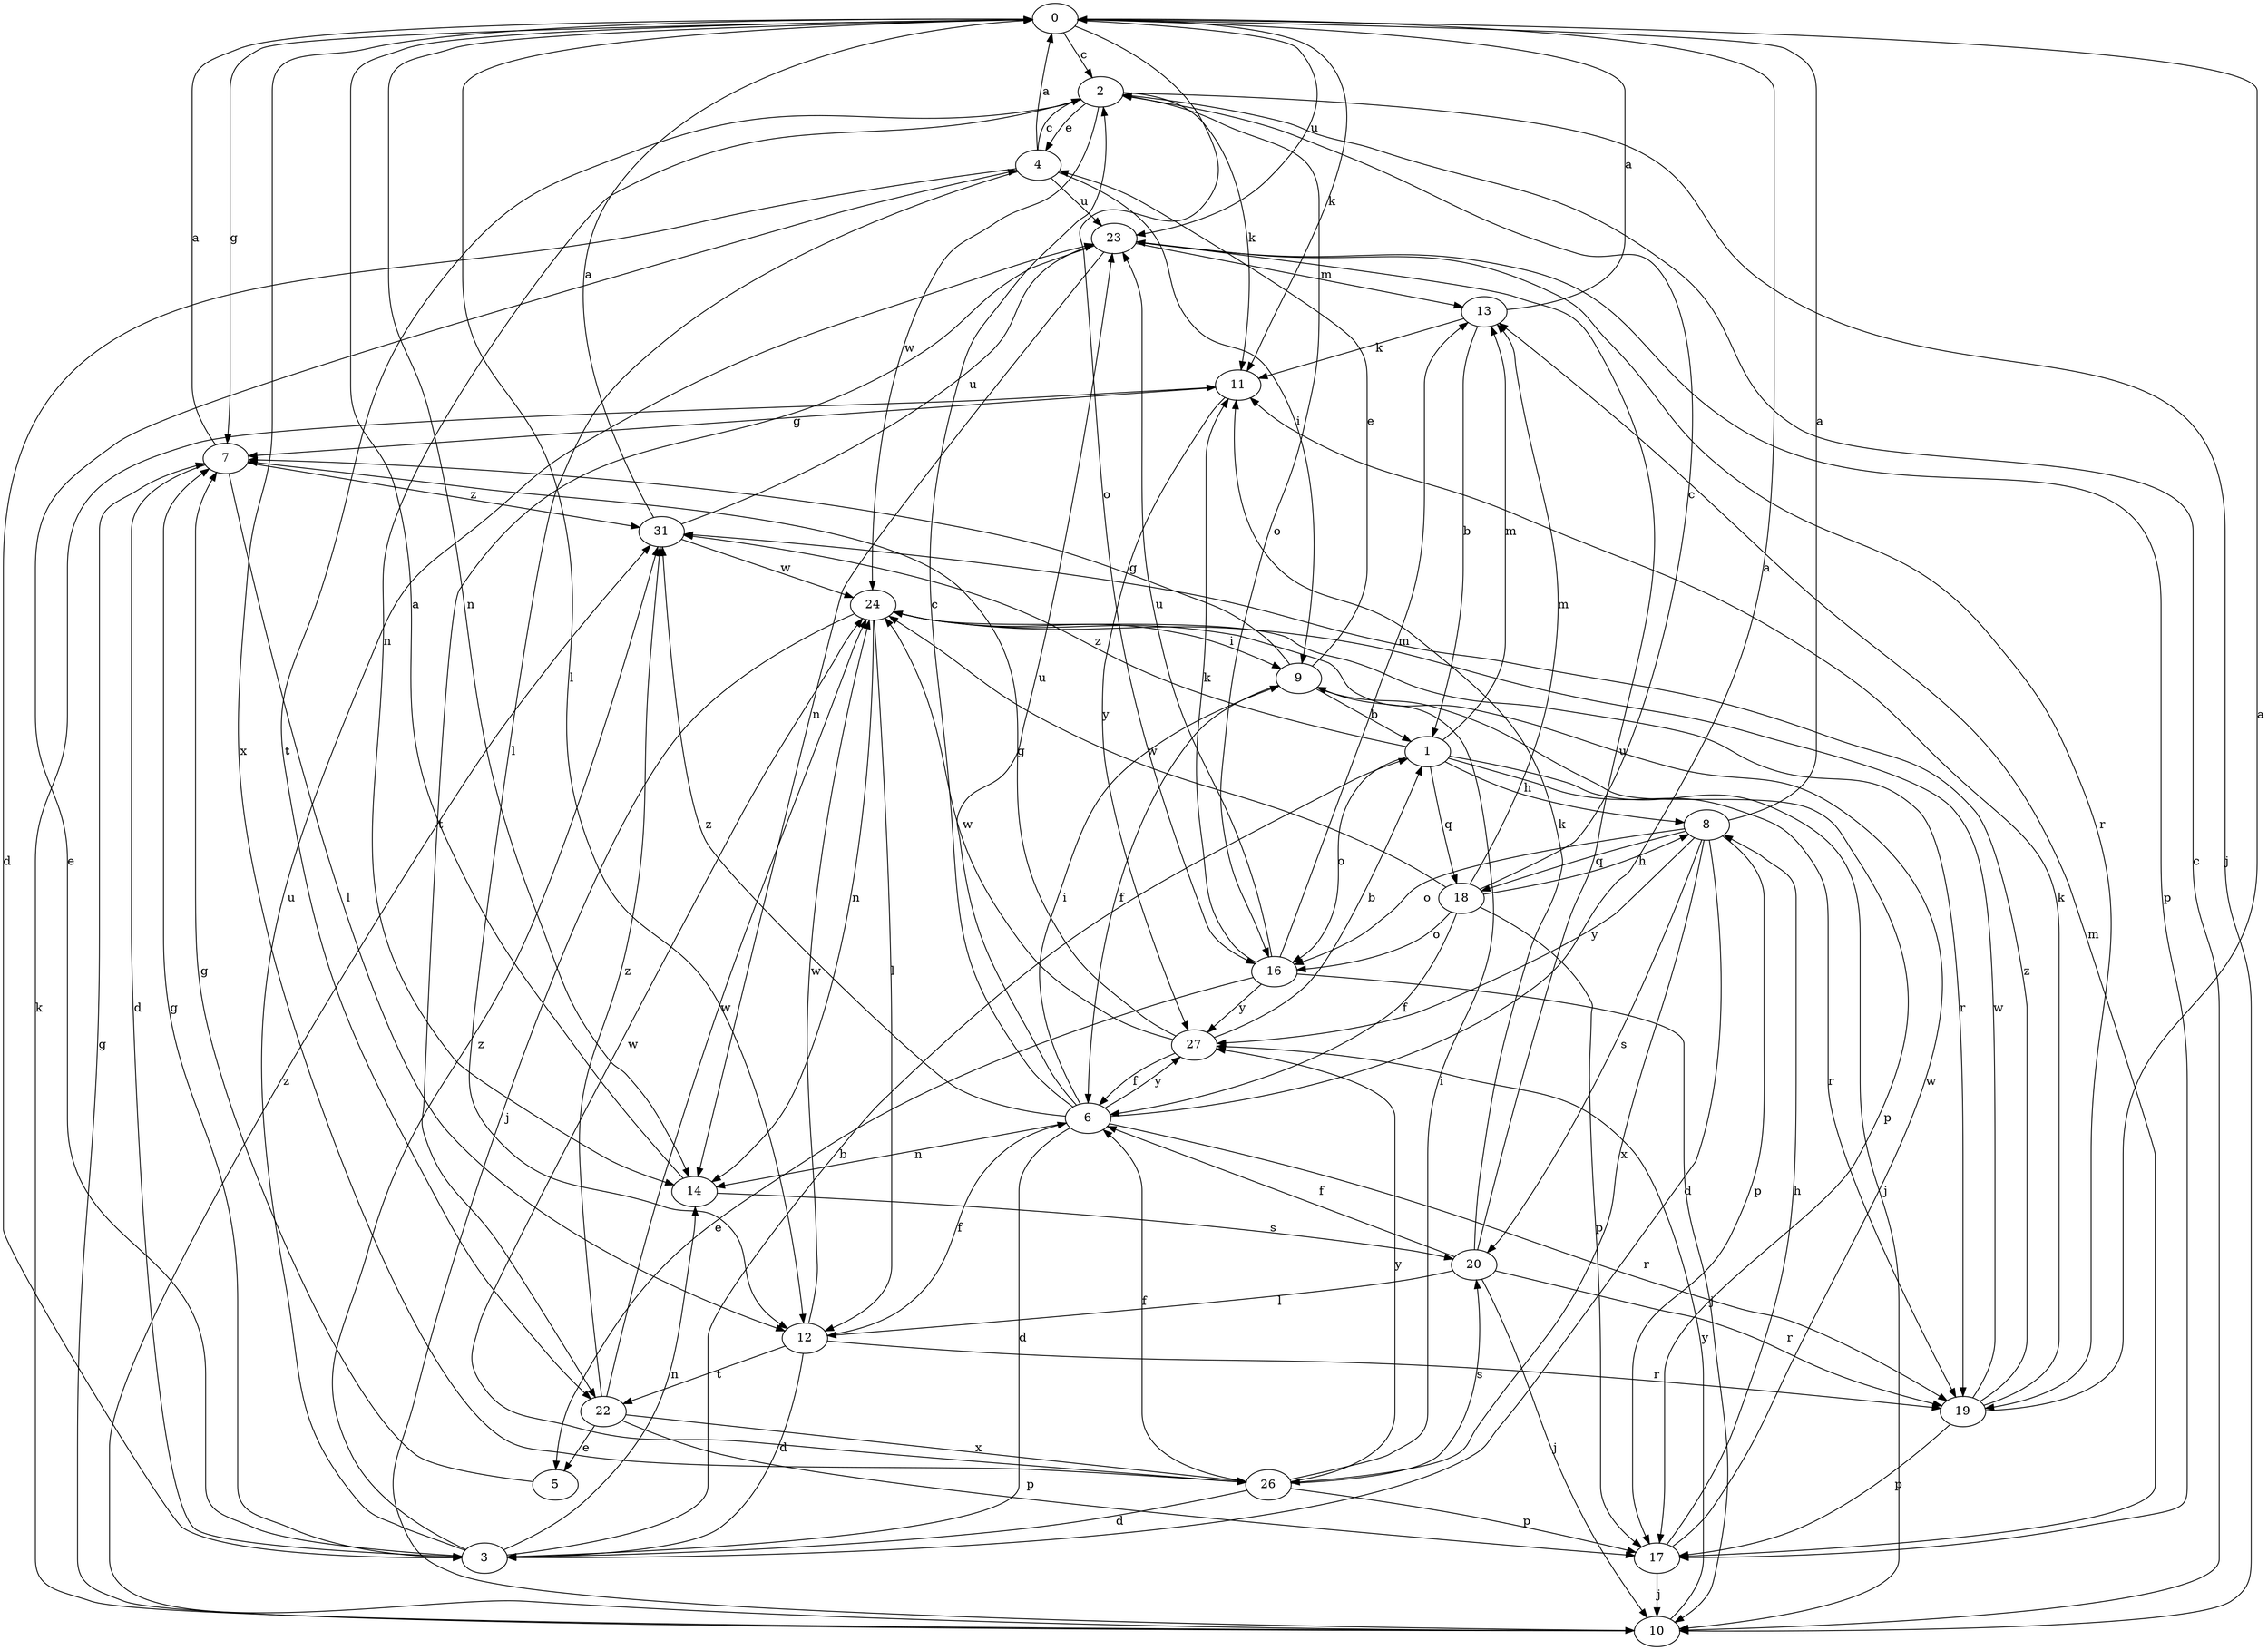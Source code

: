 strict digraph  {
0;
1;
2;
3;
4;
5;
6;
7;
8;
9;
10;
11;
12;
13;
14;
16;
17;
18;
19;
20;
22;
23;
24;
26;
27;
31;
0 -> 2  [label=c];
0 -> 7  [label=g];
0 -> 11  [label=k];
0 -> 12  [label=l];
0 -> 14  [label=n];
0 -> 16  [label=o];
0 -> 23  [label=u];
0 -> 26  [label=x];
1 -> 8  [label=h];
1 -> 10  [label=j];
1 -> 13  [label=m];
1 -> 16  [label=o];
1 -> 18  [label=q];
1 -> 19  [label=r];
1 -> 31  [label=z];
2 -> 4  [label=e];
2 -> 10  [label=j];
2 -> 11  [label=k];
2 -> 14  [label=n];
2 -> 16  [label=o];
2 -> 22  [label=t];
2 -> 24  [label=w];
3 -> 1  [label=b];
3 -> 4  [label=e];
3 -> 7  [label=g];
3 -> 14  [label=n];
3 -> 23  [label=u];
3 -> 31  [label=z];
4 -> 0  [label=a];
4 -> 2  [label=c];
4 -> 3  [label=d];
4 -> 9  [label=i];
4 -> 12  [label=l];
4 -> 23  [label=u];
5 -> 7  [label=g];
6 -> 0  [label=a];
6 -> 2  [label=c];
6 -> 3  [label=d];
6 -> 9  [label=i];
6 -> 14  [label=n];
6 -> 19  [label=r];
6 -> 23  [label=u];
6 -> 27  [label=y];
6 -> 31  [label=z];
7 -> 0  [label=a];
7 -> 3  [label=d];
7 -> 12  [label=l];
7 -> 31  [label=z];
8 -> 0  [label=a];
8 -> 3  [label=d];
8 -> 16  [label=o];
8 -> 17  [label=p];
8 -> 18  [label=q];
8 -> 20  [label=s];
8 -> 26  [label=x];
8 -> 27  [label=y];
9 -> 1  [label=b];
9 -> 4  [label=e];
9 -> 6  [label=f];
9 -> 7  [label=g];
9 -> 17  [label=p];
10 -> 2  [label=c];
10 -> 7  [label=g];
10 -> 11  [label=k];
10 -> 27  [label=y];
10 -> 31  [label=z];
11 -> 7  [label=g];
11 -> 27  [label=y];
12 -> 3  [label=d];
12 -> 6  [label=f];
12 -> 19  [label=r];
12 -> 22  [label=t];
12 -> 24  [label=w];
13 -> 0  [label=a];
13 -> 1  [label=b];
13 -> 11  [label=k];
14 -> 0  [label=a];
14 -> 20  [label=s];
16 -> 5  [label=e];
16 -> 10  [label=j];
16 -> 11  [label=k];
16 -> 13  [label=m];
16 -> 23  [label=u];
16 -> 27  [label=y];
17 -> 8  [label=h];
17 -> 10  [label=j];
17 -> 13  [label=m];
17 -> 24  [label=w];
18 -> 2  [label=c];
18 -> 6  [label=f];
18 -> 8  [label=h];
18 -> 13  [label=m];
18 -> 16  [label=o];
18 -> 17  [label=p];
18 -> 24  [label=w];
19 -> 0  [label=a];
19 -> 11  [label=k];
19 -> 17  [label=p];
19 -> 24  [label=w];
19 -> 31  [label=z];
20 -> 6  [label=f];
20 -> 10  [label=j];
20 -> 11  [label=k];
20 -> 12  [label=l];
20 -> 19  [label=r];
20 -> 23  [label=u];
22 -> 5  [label=e];
22 -> 17  [label=p];
22 -> 24  [label=w];
22 -> 26  [label=x];
22 -> 31  [label=z];
23 -> 13  [label=m];
23 -> 14  [label=n];
23 -> 17  [label=p];
23 -> 19  [label=r];
23 -> 22  [label=t];
24 -> 9  [label=i];
24 -> 10  [label=j];
24 -> 12  [label=l];
24 -> 14  [label=n];
24 -> 19  [label=r];
26 -> 3  [label=d];
26 -> 6  [label=f];
26 -> 9  [label=i];
26 -> 17  [label=p];
26 -> 20  [label=s];
26 -> 24  [label=w];
26 -> 27  [label=y];
27 -> 1  [label=b];
27 -> 6  [label=f];
27 -> 7  [label=g];
27 -> 24  [label=w];
31 -> 0  [label=a];
31 -> 23  [label=u];
31 -> 24  [label=w];
}
